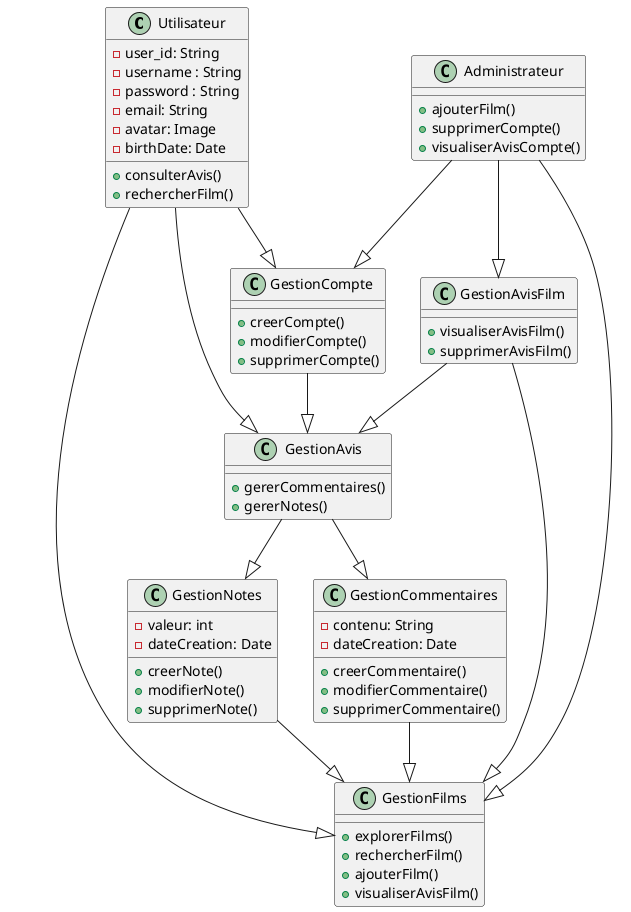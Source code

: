 @startuml
class Utilisateur {
  -user_id: String
  -username : String
  -password : String
  -email: String
  -avatar: Image
  -birthDate: Date
  +consulterAvis()
  +rechercherFilm()
}

class Administrateur {
  +ajouterFilm()
  +supprimerCompte()
  +visualiserAvisCompte()
}

class GestionCompte {
  +creerCompte()
  +modifierCompte()
  +supprimerCompte()
}

class GestionAvis {
  +gererCommentaires()
  +gererNotes()
}

class GestionCommentaires {
  -contenu: String
  -dateCreation: Date
  +creerCommentaire()
  +modifierCommentaire()
  +supprimerCommentaire()
}

class GestionNotes {
  -valeur: int
  -dateCreation: Date
  +creerNote()
  +modifierNote()
  +supprimerNote()
}

class GestionFilms {
  +explorerFilms()
  +rechercherFilm()
  +ajouterFilm()
  +visualiserAvisFilm()
}

class GestionAvisFilm {
  +visualiserAvisFilm()
  +supprimerAvisFilm()
}

Utilisateur --|> GestionCompte
Utilisateur --|> GestionFilms
Utilisateur --|> GestionAvis

GestionCompte --|> GestionAvis
GestionAvis --|> GestionCommentaires
GestionAvis --|> GestionNotes

GestionCommentaires --|> GestionFilms
GestionNotes --|> GestionFilms

Administrateur --|> GestionCompte
Administrateur --|> GestionFilms
Administrateur --|> GestionAvisFilm

GestionAvisFilm --|> GestionAvis
GestionAvisFilm --|> GestionFilms
@enduml
